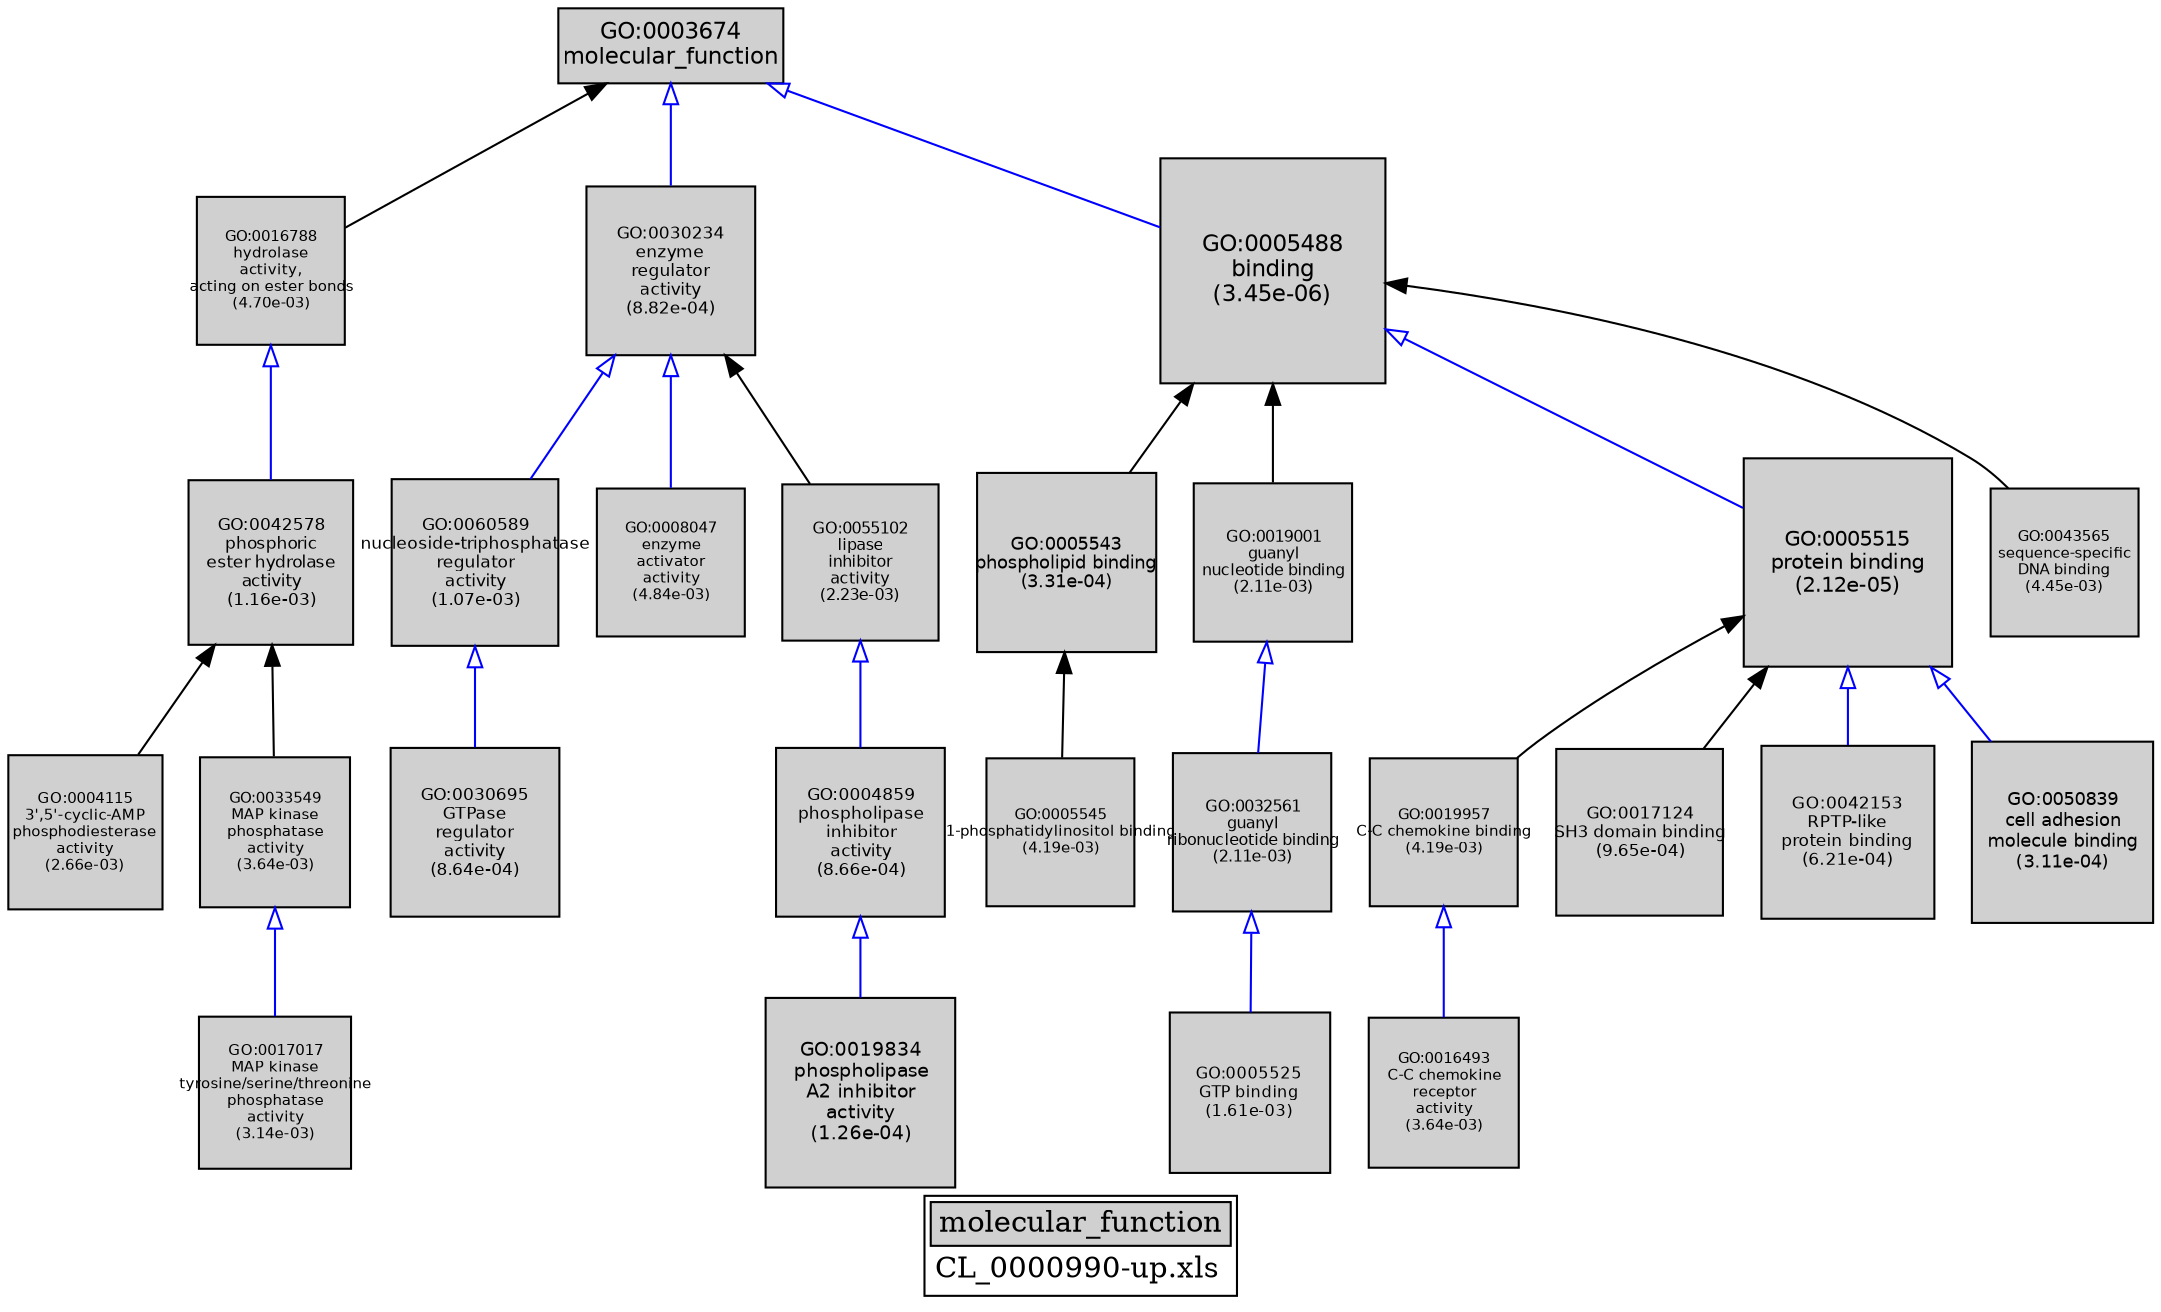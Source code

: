 digraph "molecular_function" {
graph [ bgcolor = "#FFFFFF", label = <<TABLE COLOR="black" BGCOLOR="white"><TR><TD COLSPAN="2" BGCOLOR="#D0D0D0"><FONT COLOR="black">molecular_function</FONT></TD></TR><TR><TD BORDER="0">CL_0000990-up.xls</TD></TR></TABLE>> ];
node [ fontname = "Helvetica" ];

subgraph "nodes" {

node [ style = "filled", fixedsize = "true", width = 1, shape = "box", fontsize = 9, fillcolor = "#D0D0D0", fontcolor = "black", color = "black" ];

"GO:0016493" [ URL = "#GO:0016493", label = <<TABLE BORDER="0"><TR><TD>GO:0016493<BR/>C-C chemokine<BR/>receptor<BR/>activity<BR/>(3.64e-03)</TD></TR></TABLE>>, width = 1.00498889051, shape = "box", fontsize = 7.23592001165, height = 1.00498889051 ];
"GO:0019957" [ URL = "#GO:0019957", label = <<TABLE BORDER="0"><TR><TD>GO:0019957<BR/>C-C chemokine binding<BR/>(4.19e-03)</TD></TR></TABLE>>, width = 0.992609243539, shape = "box", fontsize = 7.14678655348, height = 0.992609243539 ];
"GO:0017124" [ URL = "#GO:0017124", label = <<TABLE BORDER="0"><TR><TD>GO:0017124<BR/>SH3 domain binding<BR/>(9.65e-04)</TD></TR></TABLE>>, width = 1.11652874556, shape = "box", fontsize = 8.039006968, height = 1.11652874556 ];
"GO:0042153" [ URL = "#GO:0042153", label = <<TABLE BORDER="0"><TR><TD>GO:0042153<BR/>RPTP-like<BR/>protein binding<BR/>(6.21e-04)</TD></TR></TABLE>>, width = 1.15109152843, shape = "box", fontsize = 8.28785900468, height = 1.15109152843 ];
"GO:0005543" [ URL = "#GO:0005543", label = <<TABLE BORDER="0"><TR><TD>GO:0005543<BR/>phospholipid binding<BR/>(3.31e-04)</TD></TR></TABLE>>, width = 1.19874713446, shape = "box", fontsize = 8.63097936808, height = 1.19874713446 ];
"GO:0060589" [ URL = "#GO:0060589", label = <<TABLE BORDER="0"><TR><TD>GO:0060589<BR/>nucleoside-triphosphatase<BR/>regulator<BR/>activity<BR/>(1.07e-03)</TD></TR></TABLE>>, width = 1.10791508434, shape = "box", fontsize = 7.97698860725, height = 1.10791508434 ];
"GO:0003674" [ URL = "#GO:0003674", label = <<TABLE BORDER="0"><TR><TD>GO:0003674<BR/>molecular_function</TD></TR></TABLE>>, width = 1.5, shape = "box", fontsize = 10.8 ];
"GO:0019001" [ URL = "#GO:0019001", label = <<TABLE BORDER="0"><TR><TD>GO:0019001<BR/>guanyl<BR/>nucleotide binding<BR/>(2.11e-03)</TD></TR></TABLE>>, width = 1.05224767119, shape = "box", fontsize = 7.5761832326, height = 1.05224767119 ];
"GO:0008047" [ URL = "#GO:0008047", label = <<TABLE BORDER="0"><TR><TD>GO:0008047<BR/>enzyme<BR/>activator<BR/>activity<BR/>(4.84e-03)</TD></TR></TABLE>>, width = 0.979438379945, shape = "box", fontsize = 7.0519563356, height = 0.979438379945 ];
"GO:0016788" [ URL = "#GO:0016788", label = <<TABLE BORDER="0"><TR><TD>GO:0016788<BR/>hydrolase<BR/>activity,<BR/>acting on ester bonds<BR/>(4.70e-03)</TD></TR></TABLE>>, width = 0.98220755303, shape = "box", fontsize = 7.07189438182, height = 0.98220755303 ];
"GO:0004859" [ URL = "#GO:0004859", label = <<TABLE BORDER="0"><TR><TD>GO:0004859<BR/>phospholipase<BR/>inhibitor<BR/>activity<BR/>(8.66e-04)</TD></TR></TABLE>>, width = 1.12509863465, shape = "box", fontsize = 8.10071016945, height = 1.12509863465 ];
"GO:0019834" [ URL = "#GO:0019834", label = <<TABLE BORDER="0"><TR><TD>GO:0019834<BR/>phospholipase<BR/>A2 inhibitor<BR/>activity<BR/>(1.26e-04)</TD></TR></TABLE>>, width = 1.26860697692, shape = "box", fontsize = 9.1339702338, height = 1.26860697692 ];
"GO:0030695" [ URL = "#GO:0030695", label = <<TABLE BORDER="0"><TR><TD>GO:0030695<BR/>GTPase<BR/>regulator<BR/>activity<BR/>(8.64e-04)</TD></TR></TABLE>>, width = 1.12524645228, shape = "box", fontsize = 8.10177445644, height = 1.12524645228 ];
"GO:0005515" [ URL = "#GO:0005515", label = <<TABLE BORDER="0"><TR><TD>GO:0005515<BR/>protein binding<BR/>(2.12e-05)</TD></TR></TABLE>>, width = 1.38805086898, shape = "box", fontsize = 9.99396625662, height = 1.38805086898 ];
"GO:0005525" [ URL = "#GO:0005525", label = <<TABLE BORDER="0"><TR><TD>GO:0005525<BR/>GTP binding<BR/>(1.61e-03)</TD></TR></TABLE>>, width = 1.07506149101, shape = "box", fontsize = 7.74044273528, height = 1.07506149101 ];
"GO:0032561" [ URL = "#GO:0032561", label = <<TABLE BORDER="0"><TR><TD>GO:0032561<BR/>guanyl<BR/>ribonucleotide binding<BR/>(2.11e-03)</TD></TR></TABLE>>, width = 1.05224767119, shape = "box", fontsize = 7.5761832326, height = 1.05224767119 ];
"GO:0005545" [ URL = "#GO:0005545", label = <<TABLE BORDER="0"><TR><TD>GO:0005545<BR/>1-phosphatidylinositol binding<BR/>(4.19e-03)</TD></TR></TABLE>>, width = 0.992609243539, shape = "box", fontsize = 7.14678655348, height = 0.992609243539 ];
"GO:0004115" [ URL = "#GO:0004115", label = <<TABLE BORDER="0"><TR><TD>GO:0004115<BR/>3',5'-cyclic-AMP<BR/>phosphodiesterase<BR/>activity<BR/>(2.66e-03)</TD></TR></TABLE>>, width = 1.03232479841, shape = "box", fontsize = 7.43273854857, height = 1.03232479841 ];
"GO:0042578" [ URL = "#GO:0042578", label = <<TABLE BORDER="0"><TR><TD>GO:0042578<BR/>phosphoric<BR/>ester hydrolase<BR/>activity<BR/>(1.16e-03)</TD></TR></TABLE>>, width = 1.10193193969, shape = "box", fontsize = 7.93390996576, height = 1.10193193969 ];
"GO:0050839" [ URL = "#GO:0050839", label = <<TABLE BORDER="0"><TR><TD>GO:0050839<BR/>cell adhesion<BR/>molecule binding<BR/>(3.11e-04)</TD></TR></TABLE>>, width = 1.20333307518, shape = "box", fontsize = 8.66399814129, height = 1.20333307518 ];
"GO:0033549" [ URL = "#GO:0033549", label = <<TABLE BORDER="0"><TR><TD>GO:0033549<BR/>MAP kinase<BR/>phosphatase<BR/>activity<BR/>(3.64e-03)</TD></TR></TABLE>>, width = 1.00498889051, shape = "box", fontsize = 7.23592001165, height = 1.00498889051 ];
"GO:0017017" [ URL = "#GO:0017017", label = <<TABLE BORDER="0"><TR><TD>GO:0017017<BR/>MAP kinase<BR/>tyrosine/serine/threonine<BR/>phosphatase<BR/>activity<BR/>(3.14e-03)</TD></TR></TABLE>>, width = 1.01818454127, shape = "box", fontsize = 7.33092869716, height = 1.01818454127 ];
"GO:0030234" [ URL = "#GO:0030234", label = <<TABLE BORDER="0"><TR><TD>GO:0030234<BR/>enzyme<BR/>regulator<BR/>activity<BR/>(8.82e-04)</TD></TR></TABLE>>, width = 1.12363496238, shape = "box", fontsize = 8.09017172912, height = 1.12363496238 ];
"GO:0043565" [ URL = "#GO:0043565", label = <<TABLE BORDER="0"><TR><TD>GO:0043565<BR/>sequence-specific<BR/>DNA binding<BR/>(4.45e-03)</TD></TR></TABLE>>, width = 0.987043468811, shape = "box", fontsize = 7.10671297544, height = 0.987043468811 ];
"GO:0055102" [ URL = "#GO:0055102", label = <<TABLE BORDER="0"><TR><TD>GO:0055102<BR/>lipase<BR/>inhibitor<BR/>activity<BR/>(2.23e-03)</TD></TR></TABLE>>, width = 1.04757237624, shape = "box", fontsize = 7.5425211089, height = 1.04757237624 ];
"GO:0005488" [ URL = "#GO:0005488", label = <<TABLE BORDER="0"><TR><TD>GO:0005488<BR/>binding<BR/>(3.45e-06)</TD></TR></TABLE>>, width = 1.5, shape = "box", fontsize = 10.8, height = 1.5 ];
}
subgraph "edges" {


edge [ dir = "back", weight = 1 ];
subgraph "regulates" {


edge [ color = "cyan", arrowtail = "none" ];
subgraph "positive" {


edge [ color = "green", arrowtail = "vee" ];
}
subgraph "negative" {


edge [ color = "red", arrowtail = "tee" ];
}
}
subgraph "part_of" {


edge [ color = "purple", arrowtail = "diamond", weight = 2.5 ];
}
subgraph "is_a" {


edge [ color = "blue", arrowtail = "empty", weight = 5.0 ];
"GO:0005515" -> "GO:0042153";
"GO:0033549" -> "GO:0017017";
"GO:0005488" -> "GO:0005515";
"GO:0060589" -> "GO:0030695";
"GO:0003674" -> "GO:0005488";
"GO:0019957" -> "GO:0016493";
"GO:0030234" -> "GO:0060589";
"GO:0004859" -> "GO:0019834";
"GO:0005515" -> "GO:0050839";
"GO:0030234" -> "GO:0008047";
"GO:0016788" -> "GO:0042578";
"GO:0019001" -> "GO:0032561";
"GO:0032561" -> "GO:0005525";
"GO:0003674" -> "GO:0030234";
"GO:0055102" -> "GO:0004859";
}
"GO:0030234" -> "GO:0055102";
"GO:0005543" -> "GO:0005545";
"GO:0042578" -> "GO:0004115";
"GO:0003674" -> "GO:0016788";
"GO:0042578" -> "GO:0033549";
"GO:0005488" -> "GO:0019001";
"GO:0005488" -> "GO:0005543";
"GO:0005488" -> "GO:0043565";
"GO:0005515" -> "GO:0017124";
"GO:0005515" -> "GO:0019957";
}
}
